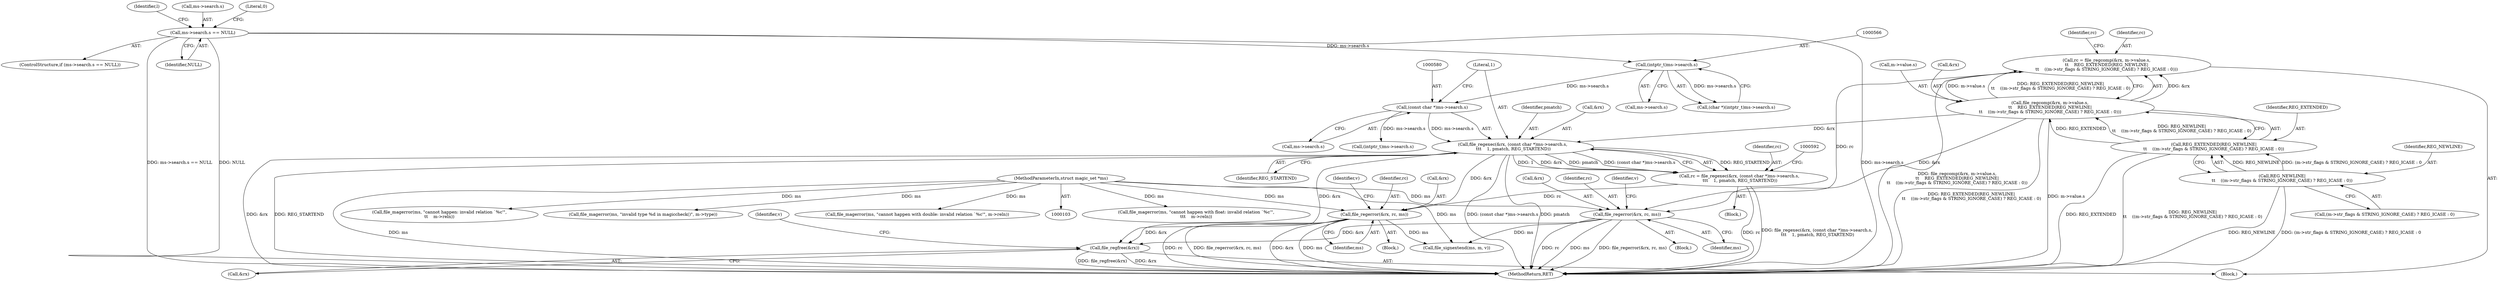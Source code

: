 digraph "0_file_74cafd7de9ec99a14f4480927580e501c8f852c3@API" {
"1000673" [label="(Call,file_regfree(&rx))"];
"1000576" [label="(Call,file_regexec(&rx, (const char *)ms->search.s,\n \t\t\t    1, pmatch, REG_STARTEND))"];
"1000487" [label="(Call,file_regcomp(&rx, m->value.s,\n\t\t    REG_EXTENDED|REG_NEWLINE|\n\t\t    ((m->str_flags & STRING_IGNORE_CASE) ? REG_ICASE : 0)))"];
"1000495" [label="(Call,REG_EXTENDED|REG_NEWLINE|\n\t\t    ((m->str_flags & STRING_IGNORE_CASE) ? REG_ICASE : 0))"];
"1000497" [label="(Call,REG_NEWLINE|\n\t\t    ((m->str_flags & STRING_IGNORE_CASE) ? REG_ICASE : 0))"];
"1000579" [label="(Call,(const char *)ms->search.s)"];
"1000565" [label="(Call,(intptr_t)ms->search.s)"];
"1000473" [label="(Call,ms->search.s == NULL)"];
"1000661" [label="(Call,file_regerror(&rx, rc, ms))"];
"1000574" [label="(Call,rc = file_regexec(&rx, (const char *)ms->search.s,\n \t\t\t    1, pmatch, REG_STARTEND))"];
"1000104" [label="(MethodParameterIn,struct magic_set *ms)"];
"1000510" [label="(Call,file_regerror(&rx, rc, ms))"];
"1000485" [label="(Call,rc = file_regcomp(&rx, m->value.s,\n\t\t    REG_EXTENDED|REG_NEWLINE|\n\t\t    ((m->str_flags & STRING_IGNORE_CASE) ? REG_ICASE : 0)))"];
"1000576" [label="(Call,file_regexec(&rx, (const char *)ms->search.s,\n \t\t\t    1, pmatch, REG_STARTEND))"];
"1000496" [label="(Identifier,REG_EXTENDED)"];
"1000239" [label="(Call,file_magerror(ms, \"cannot happen with float: invalid relation `%c'\",\n\t\t\t    m->reln))"];
"1000488" [label="(Call,&rx)"];
"1000575" [label="(Identifier,rc)"];
"1000678" [label="(Identifier,v)"];
"1000499" [label="(Call,(m->str_flags & STRING_IGNORE_CASE) ? REG_ICASE : 0)"];
"1000469" [label="(Block,)"];
"1000581" [label="(Call,ms->search.s)"];
"1000983" [label="(Call,file_magerror(ms, \"cannot happen: invalid relation `%c'\",\n\t\t    m->reln))"];
"1000509" [label="(Block,)"];
"1000693" [label="(Call,file_magerror(ms, \"invalid type %d in magiccheck()\", m->type))"];
"1000565" [label="(Call,(intptr_t)ms->search.s)"];
"1000513" [label="(Identifier,rc)"];
"1000514" [label="(Identifier,ms)"];
"1000567" [label="(Call,ms->search.s)"];
"1000508" [label="(Identifier,rc)"];
"1000604" [label="(Block,)"];
"1000485" [label="(Call,rc = file_regcomp(&rx, m->value.s,\n\t\t    REG_EXTENDED|REG_NEWLINE|\n\t\t    ((m->str_flags & STRING_IGNORE_CASE) ? REG_ICASE : 0)))"];
"1000704" [label="(Call,file_signextend(ms, m, v))"];
"1000510" [label="(Call,file_regerror(&rx, rc, ms))"];
"1000588" [label="(Identifier,REG_STARTEND)"];
"1000587" [label="(Identifier,pmatch)"];
"1000472" [label="(ControlStructure,if (ms->search.s == NULL))"];
"1000577" [label="(Call,&rx)"];
"1000498" [label="(Identifier,REG_NEWLINE)"];
"1000487" [label="(Call,file_regcomp(&rx, m->value.s,\n\t\t    REG_EXTENDED|REG_NEWLINE|\n\t\t    ((m->str_flags & STRING_IGNORE_CASE) ? REG_ICASE : 0)))"];
"1000674" [label="(Call,&rx)"];
"1000593" [label="(Call,(intptr_t)ms->search.s)"];
"1000994" [label="(MethodReturn,RET)"];
"1000579" [label="(Call,(const char *)ms->search.s)"];
"1000490" [label="(Call,m->value.s)"];
"1000473" [label="(Call,ms->search.s == NULL)"];
"1000667" [label="(Identifier,v)"];
"1000483" [label="(Identifier,l)"];
"1000522" [label="(Block,)"];
"1000516" [label="(Identifier,v)"];
"1000497" [label="(Call,REG_NEWLINE|\n\t\t    ((m->str_flags & STRING_IGNORE_CASE) ? REG_ICASE : 0))"];
"1000479" [label="(Identifier,NULL)"];
"1000661" [label="(Call,file_regerror(&rx, rc, ms))"];
"1000304" [label="(Call,file_magerror(ms, \"cannot happen with double: invalid relation `%c'\", m->reln))"];
"1000511" [label="(Call,&rx)"];
"1000665" [label="(Identifier,ms)"];
"1000574" [label="(Call,rc = file_regexec(&rx, (const char *)ms->search.s,\n \t\t\t    1, pmatch, REG_STARTEND))"];
"1000495" [label="(Call,REG_EXTENDED|REG_NEWLINE|\n\t\t    ((m->str_flags & STRING_IGNORE_CASE) ? REG_ICASE : 0))"];
"1000673" [label="(Call,file_regfree(&rx))"];
"1000664" [label="(Identifier,rc)"];
"1000474" [label="(Call,ms->search.s)"];
"1000563" [label="(Call,(char *)(intptr_t)ms->search.s)"];
"1000586" [label="(Literal,1)"];
"1000486" [label="(Identifier,rc)"];
"1000481" [label="(Literal,0)"];
"1000104" [label="(MethodParameterIn,struct magic_set *ms)"];
"1000662" [label="(Call,&rx)"];
"1000673" -> "1000469"  [label="AST: "];
"1000673" -> "1000674"  [label="CFG: "];
"1000674" -> "1000673"  [label="AST: "];
"1000678" -> "1000673"  [label="CFG: "];
"1000673" -> "1000994"  [label="DDG: &rx"];
"1000673" -> "1000994"  [label="DDG: file_regfree(&rx)"];
"1000576" -> "1000673"  [label="DDG: &rx"];
"1000661" -> "1000673"  [label="DDG: &rx"];
"1000510" -> "1000673"  [label="DDG: &rx"];
"1000576" -> "1000574"  [label="AST: "];
"1000576" -> "1000588"  [label="CFG: "];
"1000577" -> "1000576"  [label="AST: "];
"1000579" -> "1000576"  [label="AST: "];
"1000586" -> "1000576"  [label="AST: "];
"1000587" -> "1000576"  [label="AST: "];
"1000588" -> "1000576"  [label="AST: "];
"1000574" -> "1000576"  [label="CFG: "];
"1000576" -> "1000994"  [label="DDG: (const char *)ms->search.s"];
"1000576" -> "1000994"  [label="DDG: &rx"];
"1000576" -> "1000994"  [label="DDG: REG_STARTEND"];
"1000576" -> "1000994"  [label="DDG: pmatch"];
"1000576" -> "1000574"  [label="DDG: REG_STARTEND"];
"1000576" -> "1000574"  [label="DDG: 1"];
"1000576" -> "1000574"  [label="DDG: &rx"];
"1000576" -> "1000574"  [label="DDG: pmatch"];
"1000576" -> "1000574"  [label="DDG: (const char *)ms->search.s"];
"1000487" -> "1000576"  [label="DDG: &rx"];
"1000579" -> "1000576"  [label="DDG: ms->search.s"];
"1000576" -> "1000661"  [label="DDG: &rx"];
"1000487" -> "1000485"  [label="AST: "];
"1000487" -> "1000495"  [label="CFG: "];
"1000488" -> "1000487"  [label="AST: "];
"1000490" -> "1000487"  [label="AST: "];
"1000495" -> "1000487"  [label="AST: "];
"1000485" -> "1000487"  [label="CFG: "];
"1000487" -> "1000994"  [label="DDG: REG_EXTENDED|REG_NEWLINE|\n\t\t    ((m->str_flags & STRING_IGNORE_CASE) ? REG_ICASE : 0)"];
"1000487" -> "1000994"  [label="DDG: m->value.s"];
"1000487" -> "1000485"  [label="DDG: &rx"];
"1000487" -> "1000485"  [label="DDG: m->value.s"];
"1000487" -> "1000485"  [label="DDG: REG_EXTENDED|REG_NEWLINE|\n\t\t    ((m->str_flags & STRING_IGNORE_CASE) ? REG_ICASE : 0)"];
"1000495" -> "1000487"  [label="DDG: REG_EXTENDED"];
"1000495" -> "1000487"  [label="DDG: REG_NEWLINE|\n\t\t    ((m->str_flags & STRING_IGNORE_CASE) ? REG_ICASE : 0)"];
"1000487" -> "1000510"  [label="DDG: &rx"];
"1000495" -> "1000497"  [label="CFG: "];
"1000496" -> "1000495"  [label="AST: "];
"1000497" -> "1000495"  [label="AST: "];
"1000495" -> "1000994"  [label="DDG: REG_EXTENDED"];
"1000495" -> "1000994"  [label="DDG: REG_NEWLINE|\n\t\t    ((m->str_flags & STRING_IGNORE_CASE) ? REG_ICASE : 0)"];
"1000497" -> "1000495"  [label="DDG: REG_NEWLINE"];
"1000497" -> "1000495"  [label="DDG: (m->str_flags & STRING_IGNORE_CASE) ? REG_ICASE : 0"];
"1000497" -> "1000499"  [label="CFG: "];
"1000498" -> "1000497"  [label="AST: "];
"1000499" -> "1000497"  [label="AST: "];
"1000497" -> "1000994"  [label="DDG: REG_NEWLINE"];
"1000497" -> "1000994"  [label="DDG: (m->str_flags & STRING_IGNORE_CASE) ? REG_ICASE : 0"];
"1000579" -> "1000581"  [label="CFG: "];
"1000580" -> "1000579"  [label="AST: "];
"1000581" -> "1000579"  [label="AST: "];
"1000586" -> "1000579"  [label="CFG: "];
"1000565" -> "1000579"  [label="DDG: ms->search.s"];
"1000579" -> "1000593"  [label="DDG: ms->search.s"];
"1000565" -> "1000563"  [label="AST: "];
"1000565" -> "1000567"  [label="CFG: "];
"1000566" -> "1000565"  [label="AST: "];
"1000567" -> "1000565"  [label="AST: "];
"1000563" -> "1000565"  [label="CFG: "];
"1000565" -> "1000563"  [label="DDG: ms->search.s"];
"1000473" -> "1000565"  [label="DDG: ms->search.s"];
"1000473" -> "1000472"  [label="AST: "];
"1000473" -> "1000479"  [label="CFG: "];
"1000474" -> "1000473"  [label="AST: "];
"1000479" -> "1000473"  [label="AST: "];
"1000481" -> "1000473"  [label="CFG: "];
"1000483" -> "1000473"  [label="CFG: "];
"1000473" -> "1000994"  [label="DDG: ms->search.s"];
"1000473" -> "1000994"  [label="DDG: NULL"];
"1000473" -> "1000994"  [label="DDG: ms->search.s == NULL"];
"1000661" -> "1000604"  [label="AST: "];
"1000661" -> "1000665"  [label="CFG: "];
"1000662" -> "1000661"  [label="AST: "];
"1000664" -> "1000661"  [label="AST: "];
"1000665" -> "1000661"  [label="AST: "];
"1000667" -> "1000661"  [label="CFG: "];
"1000661" -> "1000994"  [label="DDG: rc"];
"1000661" -> "1000994"  [label="DDG: file_regerror(&rx, rc, ms)"];
"1000661" -> "1000994"  [label="DDG: &rx"];
"1000661" -> "1000994"  [label="DDG: ms"];
"1000574" -> "1000661"  [label="DDG: rc"];
"1000104" -> "1000661"  [label="DDG: ms"];
"1000661" -> "1000704"  [label="DDG: ms"];
"1000574" -> "1000522"  [label="AST: "];
"1000575" -> "1000574"  [label="AST: "];
"1000592" -> "1000574"  [label="CFG: "];
"1000574" -> "1000994"  [label="DDG: rc"];
"1000574" -> "1000994"  [label="DDG: file_regexec(&rx, (const char *)ms->search.s,\n \t\t\t    1, pmatch, REG_STARTEND)"];
"1000104" -> "1000103"  [label="AST: "];
"1000104" -> "1000994"  [label="DDG: ms"];
"1000104" -> "1000239"  [label="DDG: ms"];
"1000104" -> "1000304"  [label="DDG: ms"];
"1000104" -> "1000510"  [label="DDG: ms"];
"1000104" -> "1000693"  [label="DDG: ms"];
"1000104" -> "1000704"  [label="DDG: ms"];
"1000104" -> "1000983"  [label="DDG: ms"];
"1000510" -> "1000509"  [label="AST: "];
"1000510" -> "1000514"  [label="CFG: "];
"1000511" -> "1000510"  [label="AST: "];
"1000513" -> "1000510"  [label="AST: "];
"1000514" -> "1000510"  [label="AST: "];
"1000516" -> "1000510"  [label="CFG: "];
"1000510" -> "1000994"  [label="DDG: rc"];
"1000510" -> "1000994"  [label="DDG: ms"];
"1000510" -> "1000994"  [label="DDG: file_regerror(&rx, rc, ms)"];
"1000485" -> "1000510"  [label="DDG: rc"];
"1000510" -> "1000704"  [label="DDG: ms"];
"1000485" -> "1000469"  [label="AST: "];
"1000486" -> "1000485"  [label="AST: "];
"1000508" -> "1000485"  [label="CFG: "];
"1000485" -> "1000994"  [label="DDG: file_regcomp(&rx, m->value.s,\n\t\t    REG_EXTENDED|REG_NEWLINE|\n\t\t    ((m->str_flags & STRING_IGNORE_CASE) ? REG_ICASE : 0))"];
}
